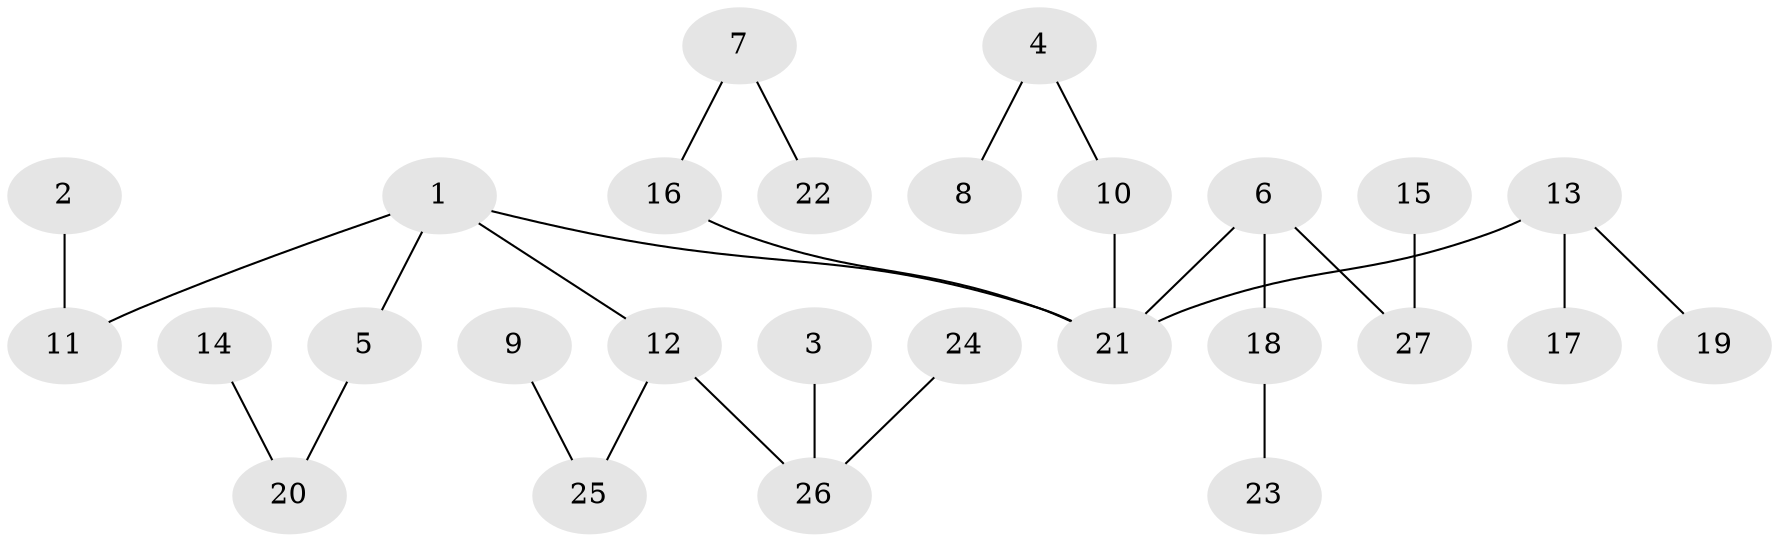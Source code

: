 // original degree distribution, {5: 0.0449438202247191, 4: 0.07865168539325842, 3: 0.12359550561797752, 2: 0.3146067415730337, 1: 0.43820224719101125}
// Generated by graph-tools (version 1.1) at 2025/37/03/04/25 23:37:26]
// undirected, 27 vertices, 26 edges
graph export_dot {
  node [color=gray90,style=filled];
  1;
  2;
  3;
  4;
  5;
  6;
  7;
  8;
  9;
  10;
  11;
  12;
  13;
  14;
  15;
  16;
  17;
  18;
  19;
  20;
  21;
  22;
  23;
  24;
  25;
  26;
  27;
  1 -- 5 [weight=1.0];
  1 -- 11 [weight=1.0];
  1 -- 12 [weight=1.0];
  1 -- 21 [weight=1.0];
  2 -- 11 [weight=1.0];
  3 -- 26 [weight=1.0];
  4 -- 8 [weight=1.0];
  4 -- 10 [weight=1.0];
  5 -- 20 [weight=1.0];
  6 -- 18 [weight=1.0];
  6 -- 21 [weight=1.0];
  6 -- 27 [weight=1.0];
  7 -- 16 [weight=1.0];
  7 -- 22 [weight=1.0];
  9 -- 25 [weight=1.0];
  10 -- 21 [weight=1.0];
  12 -- 25 [weight=1.0];
  12 -- 26 [weight=1.0];
  13 -- 17 [weight=1.0];
  13 -- 19 [weight=1.0];
  13 -- 21 [weight=1.0];
  14 -- 20 [weight=1.0];
  15 -- 27 [weight=1.0];
  16 -- 21 [weight=1.0];
  18 -- 23 [weight=1.0];
  24 -- 26 [weight=1.0];
}
